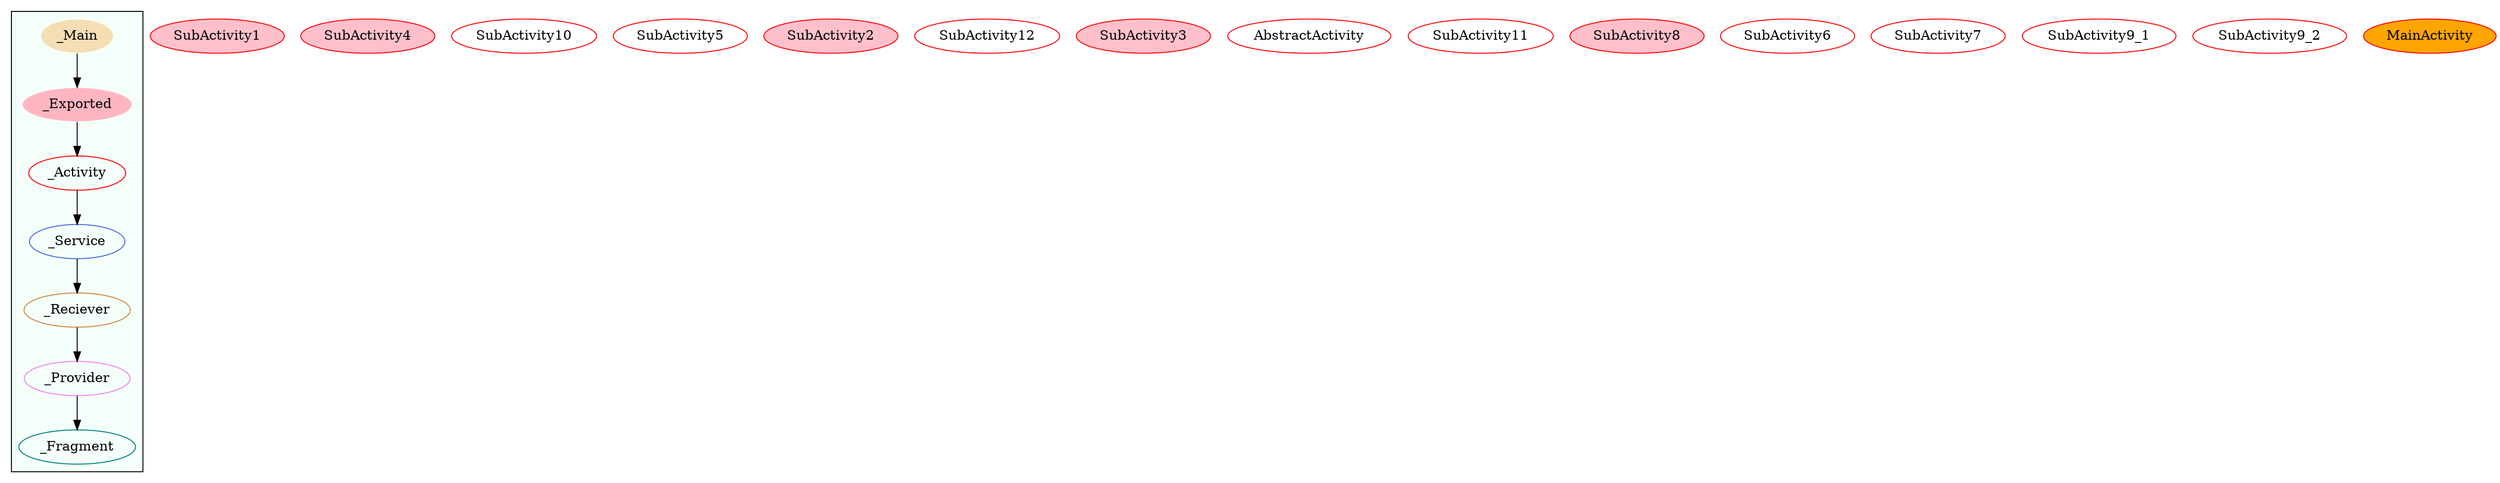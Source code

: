 digraph G {
subgraph cluster_legend{ 
bgcolor=mintcream;
_Activity[color = red];
_Service[color = royalblue];
_Provider[color = violet];
_Reciever[color = peru];
_Fragment[color = teal];
_Main[style=filled, fillcolor=wheat, color = mintcream];
_Exported[style=filled, fillcolor=lightpink, color = mintcream];
_Main -> _Exported -> _Activity -> _Service -> _Reciever -> _Provider -> _Fragment; 
}
SubActivity1[style=filled, fillcolor=pink, color = red];
SubActivity4[style=filled, fillcolor=pink, color = red];
SubActivity10[color = red];
SubActivity5[color = red];
SubActivity2[style=filled, fillcolor=pink, color = red];
SubActivity12[color = red];
SubActivity3[style=filled, fillcolor=pink, color = red];
AbstractActivity[color = red];
SubActivity11[color = red];
SubActivity8[style=filled, fillcolor=pink, color = red];
SubActivity6[color = red];
SubActivity7[color = red];
SubActivity9_1[color = red];
SubActivity9_2[color = red];
MainActivity[style=filled, fillcolor=orange, color = red];
}
